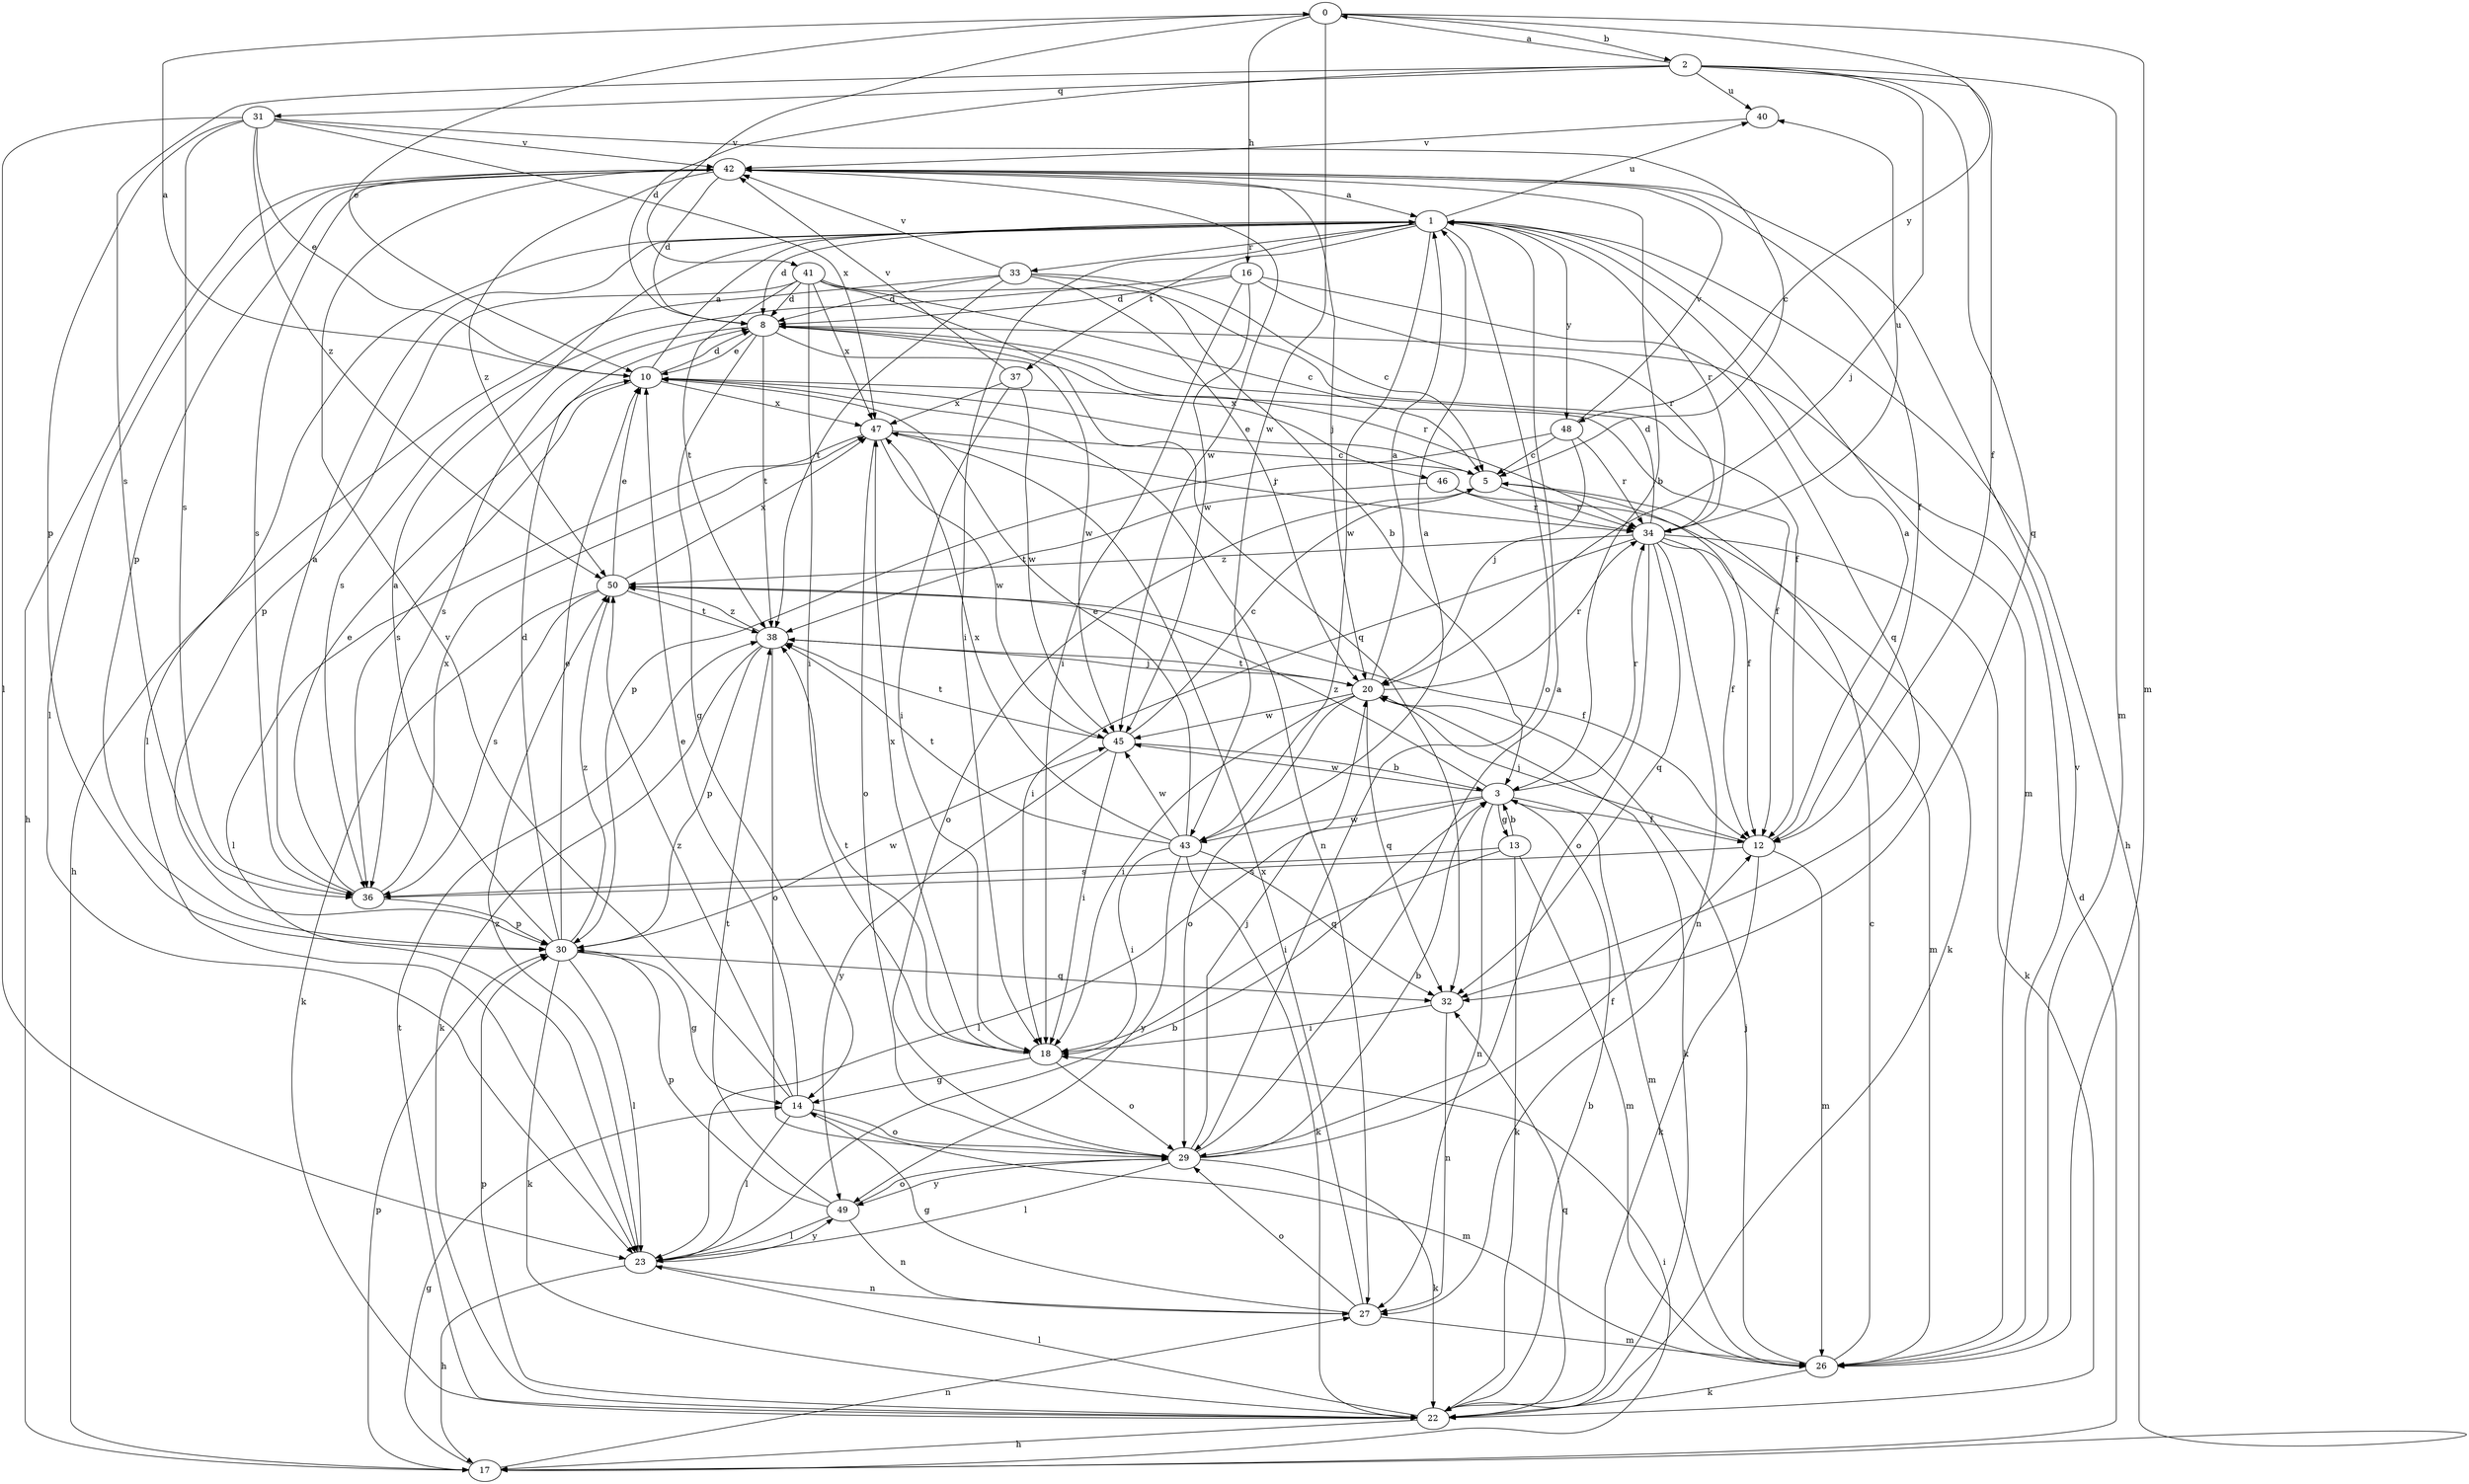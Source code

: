strict digraph  {
0;
1;
2;
3;
5;
8;
10;
12;
13;
14;
16;
17;
18;
20;
22;
23;
26;
27;
29;
30;
31;
32;
33;
34;
36;
37;
38;
40;
41;
42;
43;
45;
46;
47;
48;
49;
50;
0 -> 2  [label=b];
0 -> 10  [label=e];
0 -> 16  [label=h];
0 -> 26  [label=m];
0 -> 41  [label=v];
0 -> 43  [label=w];
0 -> 48  [label=y];
1 -> 8  [label=d];
1 -> 17  [label=h];
1 -> 18  [label=i];
1 -> 23  [label=l];
1 -> 26  [label=m];
1 -> 29  [label=o];
1 -> 33  [label=r];
1 -> 34  [label=r];
1 -> 37  [label=t];
1 -> 40  [label=u];
1 -> 43  [label=w];
1 -> 48  [label=y];
2 -> 0  [label=a];
2 -> 8  [label=d];
2 -> 12  [label=f];
2 -> 20  [label=j];
2 -> 26  [label=m];
2 -> 31  [label=q];
2 -> 32  [label=q];
2 -> 36  [label=s];
2 -> 40  [label=u];
3 -> 12  [label=f];
3 -> 13  [label=g];
3 -> 23  [label=l];
3 -> 26  [label=m];
3 -> 27  [label=n];
3 -> 34  [label=r];
3 -> 43  [label=w];
3 -> 45  [label=w];
3 -> 50  [label=z];
5 -> 10  [label=e];
5 -> 12  [label=f];
5 -> 29  [label=o];
5 -> 34  [label=r];
8 -> 10  [label=e];
8 -> 14  [label=g];
8 -> 34  [label=r];
8 -> 36  [label=s];
8 -> 38  [label=t];
8 -> 45  [label=w];
8 -> 46  [label=x];
10 -> 0  [label=a];
10 -> 1  [label=a];
10 -> 8  [label=d];
10 -> 12  [label=f];
10 -> 27  [label=n];
10 -> 36  [label=s];
10 -> 47  [label=x];
12 -> 1  [label=a];
12 -> 20  [label=j];
12 -> 22  [label=k];
12 -> 26  [label=m];
12 -> 36  [label=s];
13 -> 3  [label=b];
13 -> 18  [label=i];
13 -> 22  [label=k];
13 -> 26  [label=m];
13 -> 36  [label=s];
14 -> 10  [label=e];
14 -> 23  [label=l];
14 -> 26  [label=m];
14 -> 29  [label=o];
14 -> 42  [label=v];
14 -> 50  [label=z];
16 -> 8  [label=d];
16 -> 18  [label=i];
16 -> 32  [label=q];
16 -> 34  [label=r];
16 -> 36  [label=s];
16 -> 45  [label=w];
17 -> 8  [label=d];
17 -> 14  [label=g];
17 -> 18  [label=i];
17 -> 27  [label=n];
17 -> 30  [label=p];
18 -> 14  [label=g];
18 -> 29  [label=o];
18 -> 38  [label=t];
18 -> 47  [label=x];
20 -> 1  [label=a];
20 -> 18  [label=i];
20 -> 22  [label=k];
20 -> 29  [label=o];
20 -> 32  [label=q];
20 -> 34  [label=r];
20 -> 38  [label=t];
20 -> 45  [label=w];
22 -> 3  [label=b];
22 -> 17  [label=h];
22 -> 23  [label=l];
22 -> 30  [label=p];
22 -> 32  [label=q];
22 -> 38  [label=t];
23 -> 3  [label=b];
23 -> 17  [label=h];
23 -> 27  [label=n];
23 -> 49  [label=y];
23 -> 50  [label=z];
26 -> 5  [label=c];
26 -> 20  [label=j];
26 -> 22  [label=k];
26 -> 42  [label=v];
27 -> 14  [label=g];
27 -> 26  [label=m];
27 -> 29  [label=o];
27 -> 47  [label=x];
29 -> 1  [label=a];
29 -> 3  [label=b];
29 -> 12  [label=f];
29 -> 20  [label=j];
29 -> 22  [label=k];
29 -> 23  [label=l];
29 -> 49  [label=y];
30 -> 1  [label=a];
30 -> 8  [label=d];
30 -> 10  [label=e];
30 -> 14  [label=g];
30 -> 22  [label=k];
30 -> 23  [label=l];
30 -> 32  [label=q];
30 -> 45  [label=w];
30 -> 50  [label=z];
31 -> 5  [label=c];
31 -> 10  [label=e];
31 -> 23  [label=l];
31 -> 30  [label=p];
31 -> 36  [label=s];
31 -> 42  [label=v];
31 -> 47  [label=x];
31 -> 50  [label=z];
32 -> 18  [label=i];
32 -> 27  [label=n];
33 -> 3  [label=b];
33 -> 5  [label=c];
33 -> 8  [label=d];
33 -> 17  [label=h];
33 -> 20  [label=j];
33 -> 38  [label=t];
33 -> 42  [label=v];
34 -> 8  [label=d];
34 -> 12  [label=f];
34 -> 18  [label=i];
34 -> 22  [label=k];
34 -> 26  [label=m];
34 -> 27  [label=n];
34 -> 29  [label=o];
34 -> 32  [label=q];
34 -> 40  [label=u];
34 -> 50  [label=z];
36 -> 1  [label=a];
36 -> 10  [label=e];
36 -> 30  [label=p];
36 -> 47  [label=x];
37 -> 18  [label=i];
37 -> 42  [label=v];
37 -> 45  [label=w];
37 -> 47  [label=x];
38 -> 20  [label=j];
38 -> 22  [label=k];
38 -> 29  [label=o];
38 -> 30  [label=p];
38 -> 50  [label=z];
40 -> 42  [label=v];
41 -> 5  [label=c];
41 -> 8  [label=d];
41 -> 12  [label=f];
41 -> 18  [label=i];
41 -> 30  [label=p];
41 -> 32  [label=q];
41 -> 38  [label=t];
41 -> 47  [label=x];
42 -> 1  [label=a];
42 -> 3  [label=b];
42 -> 8  [label=d];
42 -> 12  [label=f];
42 -> 17  [label=h];
42 -> 20  [label=j];
42 -> 23  [label=l];
42 -> 30  [label=p];
42 -> 36  [label=s];
42 -> 45  [label=w];
42 -> 50  [label=z];
43 -> 1  [label=a];
43 -> 10  [label=e];
43 -> 18  [label=i];
43 -> 22  [label=k];
43 -> 32  [label=q];
43 -> 38  [label=t];
43 -> 45  [label=w];
43 -> 47  [label=x];
43 -> 49  [label=y];
45 -> 3  [label=b];
45 -> 5  [label=c];
45 -> 18  [label=i];
45 -> 38  [label=t];
45 -> 49  [label=y];
46 -> 22  [label=k];
46 -> 34  [label=r];
46 -> 38  [label=t];
47 -> 5  [label=c];
47 -> 23  [label=l];
47 -> 29  [label=o];
47 -> 34  [label=r];
47 -> 45  [label=w];
48 -> 5  [label=c];
48 -> 20  [label=j];
48 -> 30  [label=p];
48 -> 34  [label=r];
48 -> 42  [label=v];
49 -> 23  [label=l];
49 -> 27  [label=n];
49 -> 29  [label=o];
49 -> 30  [label=p];
49 -> 38  [label=t];
50 -> 10  [label=e];
50 -> 12  [label=f];
50 -> 22  [label=k];
50 -> 36  [label=s];
50 -> 38  [label=t];
50 -> 47  [label=x];
}

